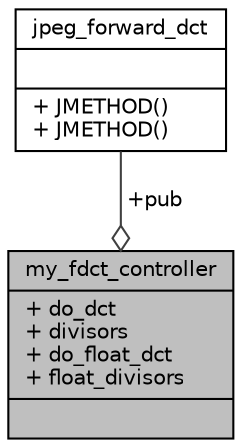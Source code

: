 digraph "my_fdct_controller"
{
 // INTERACTIVE_SVG=YES
  edge [fontname="Helvetica",fontsize="10",labelfontname="Helvetica",labelfontsize="10"];
  node [fontname="Helvetica",fontsize="10",shape=record];
  Node1 [label="{my_fdct_controller\n|+ do_dct\l+ divisors\l+ do_float_dct\l+ float_divisors\l|}",height=0.2,width=0.4,color="black", fillcolor="grey75", style="filled", fontcolor="black"];
  Node2 -> Node1 [color="grey25",fontsize="10",style="solid",label=" +pub" ,arrowhead="odiamond",fontname="Helvetica"];
  Node2 [label="{jpeg_forward_dct\n||+ JMETHOD()\l+ JMETHOD()\l}",height=0.2,width=0.4,color="black", fillcolor="white", style="filled",URL="$structjpeg__forward__dct.html"];
}
